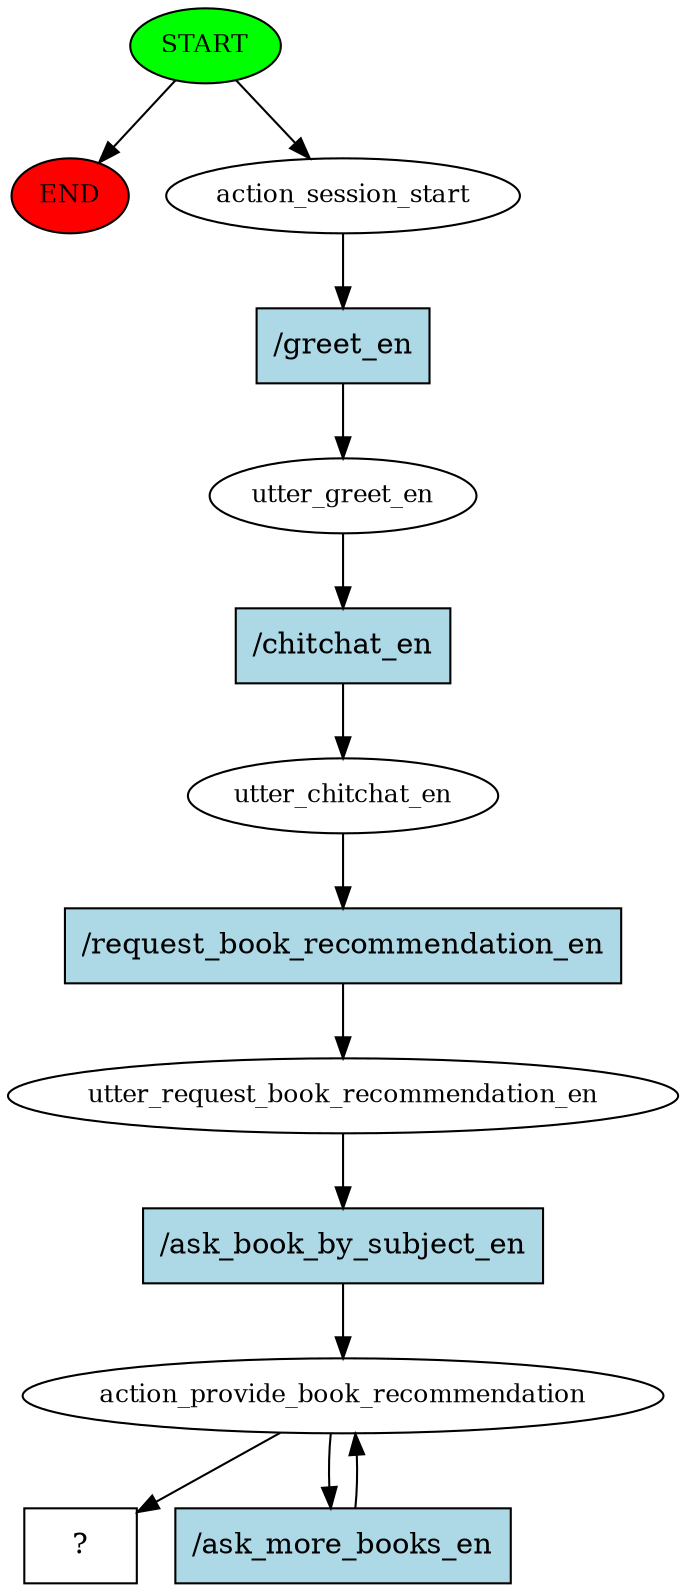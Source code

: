 digraph  {
0 [class="start active", fillcolor=green, fontsize=12, label=START, style=filled];
"-1" [class=end, fillcolor=red, fontsize=12, label=END, style=filled];
1 [class=active, fontsize=12, label=action_session_start];
2 [class=active, fontsize=12, label=utter_greet_en];
3 [class=active, fontsize=12, label=utter_chitchat_en];
4 [class=active, fontsize=12, label=utter_request_book_recommendation_en];
5 [class=active, fontsize=12, label=action_provide_book_recommendation];
7 [class="intent dashed active", label="  ?  ", shape=rect];
8 [class="intent active", fillcolor=lightblue, label="/greet_en", shape=rect, style=filled];
9 [class="intent active", fillcolor=lightblue, label="/chitchat_en", shape=rect, style=filled];
10 [class="intent active", fillcolor=lightblue, label="/request_book_recommendation_en", shape=rect, style=filled];
11 [class="intent active", fillcolor=lightblue, label="/ask_book_by_subject_en", shape=rect, style=filled];
12 [class="intent active", fillcolor=lightblue, label="/ask_more_books_en", shape=rect, style=filled];
0 -> "-1"  [class="", key=NONE, label=""];
0 -> 1  [class=active, key=NONE, label=""];
1 -> 8  [class=active, key=0];
2 -> 9  [class=active, key=0];
3 -> 10  [class=active, key=0];
4 -> 11  [class=active, key=0];
5 -> 7  [class=active, key=NONE, label=""];
5 -> 12  [class=active, key=0];
8 -> 2  [class=active, key=0];
9 -> 3  [class=active, key=0];
10 -> 4  [class=active, key=0];
11 -> 5  [class=active, key=0];
12 -> 5  [class=active, key=0];
}

